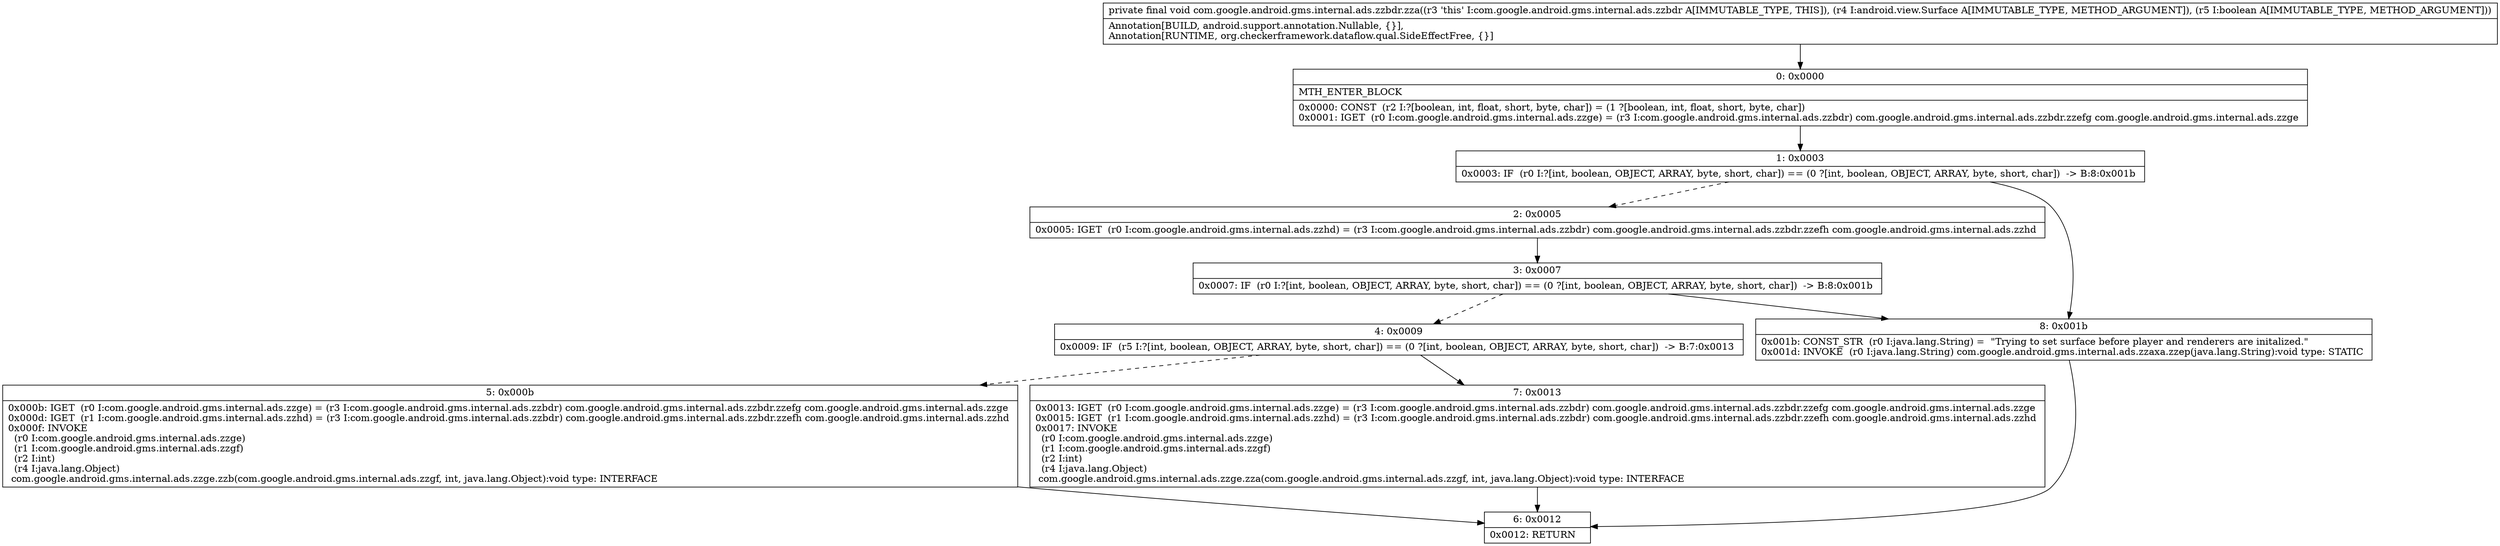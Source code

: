 digraph "CFG forcom.google.android.gms.internal.ads.zzbdr.zza(Landroid\/view\/Surface;Z)V" {
Node_0 [shape=record,label="{0\:\ 0x0000|MTH_ENTER_BLOCK\l|0x0000: CONST  (r2 I:?[boolean, int, float, short, byte, char]) = (1 ?[boolean, int, float, short, byte, char]) \l0x0001: IGET  (r0 I:com.google.android.gms.internal.ads.zzge) = (r3 I:com.google.android.gms.internal.ads.zzbdr) com.google.android.gms.internal.ads.zzbdr.zzefg com.google.android.gms.internal.ads.zzge \l}"];
Node_1 [shape=record,label="{1\:\ 0x0003|0x0003: IF  (r0 I:?[int, boolean, OBJECT, ARRAY, byte, short, char]) == (0 ?[int, boolean, OBJECT, ARRAY, byte, short, char])  \-\> B:8:0x001b \l}"];
Node_2 [shape=record,label="{2\:\ 0x0005|0x0005: IGET  (r0 I:com.google.android.gms.internal.ads.zzhd) = (r3 I:com.google.android.gms.internal.ads.zzbdr) com.google.android.gms.internal.ads.zzbdr.zzefh com.google.android.gms.internal.ads.zzhd \l}"];
Node_3 [shape=record,label="{3\:\ 0x0007|0x0007: IF  (r0 I:?[int, boolean, OBJECT, ARRAY, byte, short, char]) == (0 ?[int, boolean, OBJECT, ARRAY, byte, short, char])  \-\> B:8:0x001b \l}"];
Node_4 [shape=record,label="{4\:\ 0x0009|0x0009: IF  (r5 I:?[int, boolean, OBJECT, ARRAY, byte, short, char]) == (0 ?[int, boolean, OBJECT, ARRAY, byte, short, char])  \-\> B:7:0x0013 \l}"];
Node_5 [shape=record,label="{5\:\ 0x000b|0x000b: IGET  (r0 I:com.google.android.gms.internal.ads.zzge) = (r3 I:com.google.android.gms.internal.ads.zzbdr) com.google.android.gms.internal.ads.zzbdr.zzefg com.google.android.gms.internal.ads.zzge \l0x000d: IGET  (r1 I:com.google.android.gms.internal.ads.zzhd) = (r3 I:com.google.android.gms.internal.ads.zzbdr) com.google.android.gms.internal.ads.zzbdr.zzefh com.google.android.gms.internal.ads.zzhd \l0x000f: INVOKE  \l  (r0 I:com.google.android.gms.internal.ads.zzge)\l  (r1 I:com.google.android.gms.internal.ads.zzgf)\l  (r2 I:int)\l  (r4 I:java.lang.Object)\l com.google.android.gms.internal.ads.zzge.zzb(com.google.android.gms.internal.ads.zzgf, int, java.lang.Object):void type: INTERFACE \l}"];
Node_6 [shape=record,label="{6\:\ 0x0012|0x0012: RETURN   \l}"];
Node_7 [shape=record,label="{7\:\ 0x0013|0x0013: IGET  (r0 I:com.google.android.gms.internal.ads.zzge) = (r3 I:com.google.android.gms.internal.ads.zzbdr) com.google.android.gms.internal.ads.zzbdr.zzefg com.google.android.gms.internal.ads.zzge \l0x0015: IGET  (r1 I:com.google.android.gms.internal.ads.zzhd) = (r3 I:com.google.android.gms.internal.ads.zzbdr) com.google.android.gms.internal.ads.zzbdr.zzefh com.google.android.gms.internal.ads.zzhd \l0x0017: INVOKE  \l  (r0 I:com.google.android.gms.internal.ads.zzge)\l  (r1 I:com.google.android.gms.internal.ads.zzgf)\l  (r2 I:int)\l  (r4 I:java.lang.Object)\l com.google.android.gms.internal.ads.zzge.zza(com.google.android.gms.internal.ads.zzgf, int, java.lang.Object):void type: INTERFACE \l}"];
Node_8 [shape=record,label="{8\:\ 0x001b|0x001b: CONST_STR  (r0 I:java.lang.String) =  \"Trying to set surface before player and renderers are initalized.\" \l0x001d: INVOKE  (r0 I:java.lang.String) com.google.android.gms.internal.ads.zzaxa.zzep(java.lang.String):void type: STATIC \l}"];
MethodNode[shape=record,label="{private final void com.google.android.gms.internal.ads.zzbdr.zza((r3 'this' I:com.google.android.gms.internal.ads.zzbdr A[IMMUTABLE_TYPE, THIS]), (r4 I:android.view.Surface A[IMMUTABLE_TYPE, METHOD_ARGUMENT]), (r5 I:boolean A[IMMUTABLE_TYPE, METHOD_ARGUMENT]))  | Annotation[BUILD, android.support.annotation.Nullable, \{\}], \lAnnotation[RUNTIME, org.checkerframework.dataflow.qual.SideEffectFree, \{\}]\l}"];
MethodNode -> Node_0;
Node_0 -> Node_1;
Node_1 -> Node_2[style=dashed];
Node_1 -> Node_8;
Node_2 -> Node_3;
Node_3 -> Node_4[style=dashed];
Node_3 -> Node_8;
Node_4 -> Node_5[style=dashed];
Node_4 -> Node_7;
Node_5 -> Node_6;
Node_7 -> Node_6;
Node_8 -> Node_6;
}

